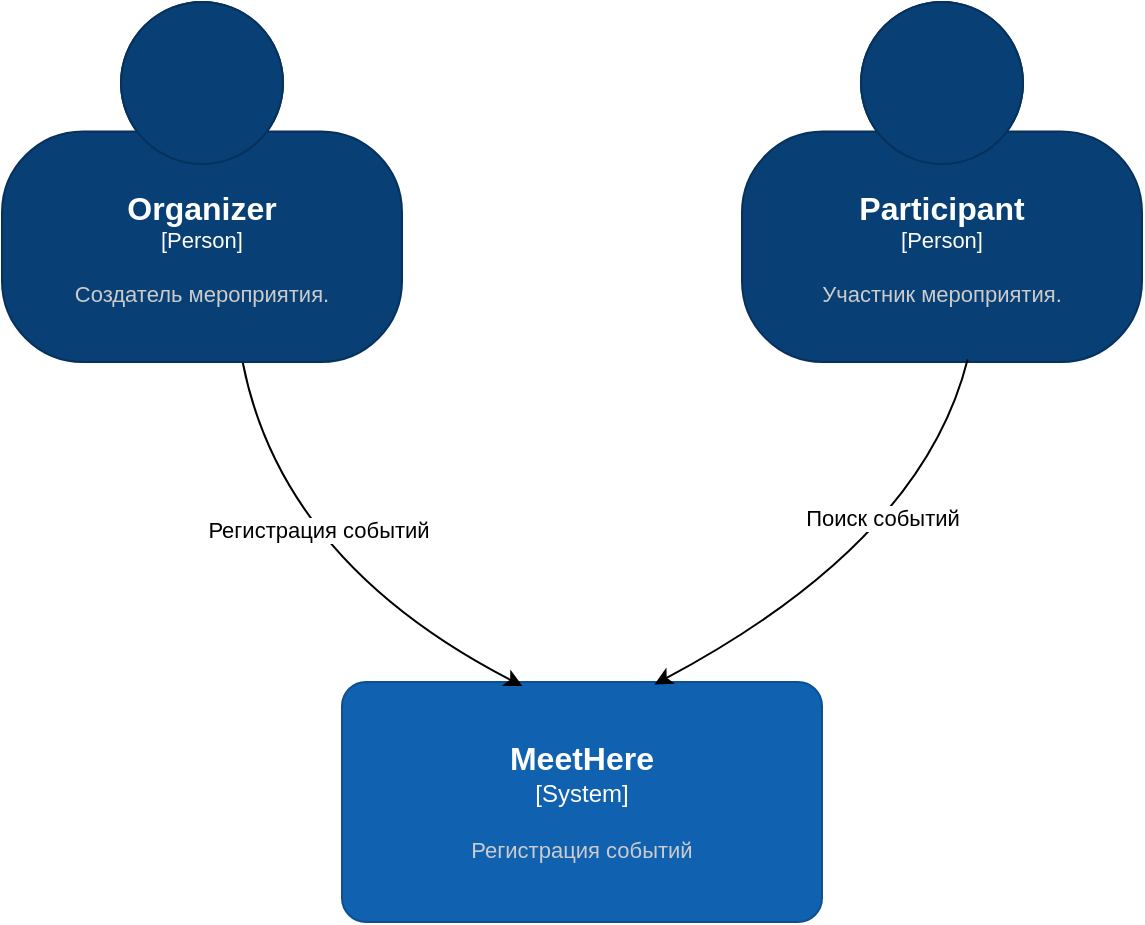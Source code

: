 <mxfile version="26.0.16">
  <diagram name="Page-1" id="EgOzuD3re2JgtJMY4Ngn">
    <mxGraphModel dx="1133" dy="698" grid="1" gridSize="10" guides="1" tooltips="1" connect="1" arrows="1" fold="1" page="1" pageScale="1" pageWidth="850" pageHeight="1100" math="0" shadow="0">
      <root>
        <mxCell id="0" />
        <mxCell id="1" parent="0" />
        <object placeholders="1" c4Name="Participant" c4Type="Person" c4Description="Участник мероприятия." label="&lt;font style=&quot;font-size: 16px&quot;&gt;&lt;b&gt;%c4Name%&lt;/b&gt;&lt;/font&gt;&lt;div&gt;[%c4Type%]&lt;/div&gt;&lt;br&gt;&lt;div&gt;&lt;font style=&quot;font-size: 11px&quot;&gt;&lt;font color=&quot;#cccccc&quot;&gt;%c4Description%&lt;/font&gt;&lt;/div&gt;" id="1TwcVJ0S47OIlvU3u1zz-1">
          <mxCell style="html=1;fontSize=11;dashed=0;whiteSpace=wrap;fillColor=#083F75;strokeColor=#06315C;fontColor=#ffffff;shape=mxgraph.c4.person2;align=center;metaEdit=1;points=[[0.5,0,0],[1,0.5,0],[1,0.75,0],[0.75,1,0],[0.5,1,0],[0.25,1,0],[0,0.75,0],[0,0.5,0]];resizable=0;" vertex="1" parent="1">
            <mxGeometry x="580" y="190" width="200" height="180" as="geometry" />
          </mxCell>
        </object>
        <object placeholders="1" c4Name="Organizer" c4Type="Person" c4Description="Создатель мероприятия." label="&lt;font style=&quot;font-size: 16px&quot;&gt;&lt;b&gt;%c4Name%&lt;/b&gt;&lt;/font&gt;&lt;div&gt;[%c4Type%]&lt;/div&gt;&lt;br&gt;&lt;div&gt;&lt;font style=&quot;font-size: 11px&quot;&gt;&lt;font color=&quot;#cccccc&quot;&gt;%c4Description%&lt;/font&gt;&lt;/div&gt;" id="1TwcVJ0S47OIlvU3u1zz-2">
          <mxCell style="html=1;fontSize=11;dashed=0;whiteSpace=wrap;fillColor=#083F75;strokeColor=#06315C;fontColor=#ffffff;shape=mxgraph.c4.person2;align=center;metaEdit=1;points=[[0.5,0,0],[1,0.5,0],[1,0.75,0],[0.75,1,0],[0.5,1,0],[0.25,1,0],[0,0.75,0],[0,0.5,0]];resizable=0;" vertex="1" parent="1">
            <mxGeometry x="210" y="190" width="200" height="180" as="geometry" />
          </mxCell>
        </object>
        <object placeholders="1" c4Name="MeetHere" c4Type="System" c4Description="Регистрация событий" label="&lt;font style=&quot;font-size: 16px&quot;&gt;&lt;b&gt;%c4Name%&lt;/b&gt;&lt;/font&gt;&lt;div&gt;[%c4Type%]&lt;/div&gt;&lt;br&gt;&lt;div&gt;&lt;font style=&quot;font-size: 11px&quot;&gt;&lt;font color=&quot;#cccccc&quot;&gt;%c4Description%&lt;/font&gt;&lt;/div&gt;" id="1TwcVJ0S47OIlvU3u1zz-3">
          <mxCell style="rounded=1;whiteSpace=wrap;html=1;labelBackgroundColor=none;fillColor=#1061B0;fontColor=#ffffff;align=center;arcSize=10;strokeColor=#0D5091;metaEdit=1;resizable=0;points=[[0.25,0,0],[0.5,0,0],[0.75,0,0],[1,0.25,0],[1,0.5,0],[1,0.75,0],[0.75,1,0],[0.5,1,0],[0.25,1,0],[0,0.75,0],[0,0.5,0],[0,0.25,0]];" vertex="1" parent="1">
            <mxGeometry x="380" y="530" width="240" height="120" as="geometry" />
          </mxCell>
        </object>
        <mxCell id="1TwcVJ0S47OIlvU3u1zz-5" value="" style="curved=1;endArrow=classic;html=1;rounded=0;exitX=0.602;exitY=1.002;exitDx=0;exitDy=0;exitPerimeter=0;entryX=0.376;entryY=0.017;entryDx=0;entryDy=0;entryPerimeter=0;" edge="1" parent="1" source="1TwcVJ0S47OIlvU3u1zz-2" target="1TwcVJ0S47OIlvU3u1zz-3">
          <mxGeometry width="50" height="50" relative="1" as="geometry">
            <mxPoint x="600" y="460" as="sourcePoint" />
            <mxPoint x="650" y="410" as="targetPoint" />
            <Array as="points">
              <mxPoint x="350" y="470" />
            </Array>
          </mxGeometry>
        </mxCell>
        <mxCell id="1TwcVJ0S47OIlvU3u1zz-9" value="Регистрация событий" style="edgeLabel;html=1;align=center;verticalAlign=middle;resizable=0;points=[];" vertex="1" connectable="0" parent="1TwcVJ0S47OIlvU3u1zz-5">
          <mxGeometry x="-0.247" y="21" relative="1" as="geometry">
            <mxPoint as="offset" />
          </mxGeometry>
        </mxCell>
        <mxCell id="1TwcVJ0S47OIlvU3u1zz-6" value="" style="curved=1;endArrow=classic;html=1;rounded=0;exitX=0.564;exitY=0.993;exitDx=0;exitDy=0;exitPerimeter=0;entryX=0.651;entryY=0.01;entryDx=0;entryDy=0;entryPerimeter=0;" edge="1" parent="1" source="1TwcVJ0S47OIlvU3u1zz-1" target="1TwcVJ0S47OIlvU3u1zz-3">
          <mxGeometry width="50" height="50" relative="1" as="geometry">
            <mxPoint x="330" y="380" as="sourcePoint" />
            <mxPoint x="480" y="542" as="targetPoint" />
            <Array as="points">
              <mxPoint x="670" y="460" />
            </Array>
          </mxGeometry>
        </mxCell>
        <mxCell id="1TwcVJ0S47OIlvU3u1zz-10" value="Поиск событий" style="edgeLabel;html=1;align=center;verticalAlign=middle;resizable=0;points=[];" vertex="1" connectable="0" parent="1TwcVJ0S47OIlvU3u1zz-6">
          <mxGeometry x="-0.133" y="-20" relative="1" as="geometry">
            <mxPoint as="offset" />
          </mxGeometry>
        </mxCell>
      </root>
    </mxGraphModel>
  </diagram>
</mxfile>
